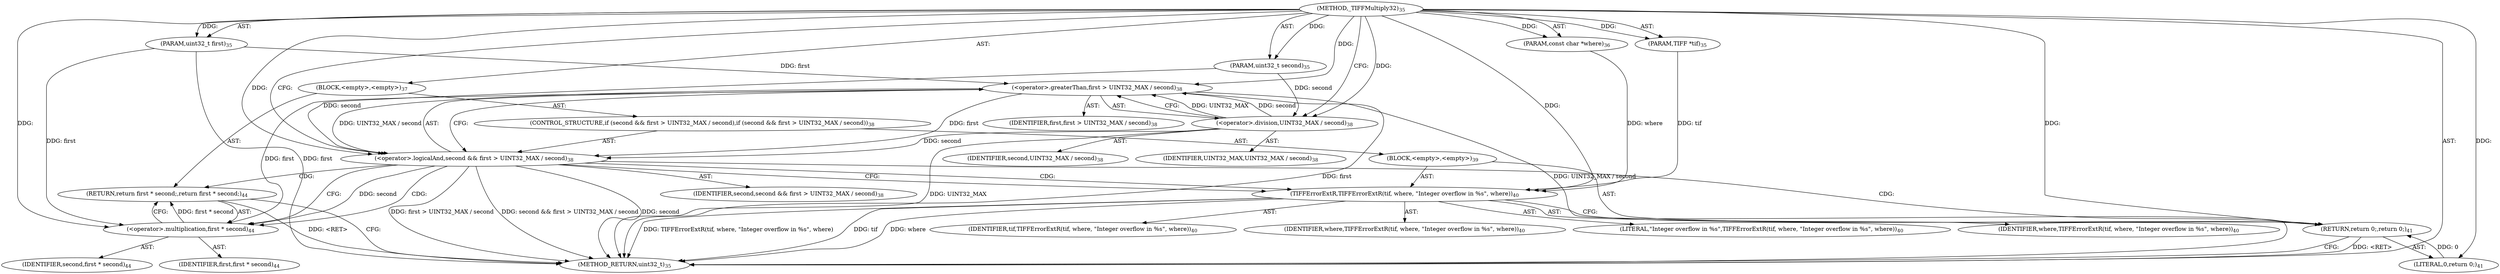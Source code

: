 digraph "_TIFFMultiply32" {  
"20639" [label = <(METHOD,_TIFFMultiply32)<SUB>35</SUB>> ]
"20640" [label = <(PARAM,TIFF *tif)<SUB>35</SUB>> ]
"20641" [label = <(PARAM,uint32_t first)<SUB>35</SUB>> ]
"20642" [label = <(PARAM,uint32_t second)<SUB>35</SUB>> ]
"20643" [label = <(PARAM,const char *where)<SUB>36</SUB>> ]
"20644" [label = <(BLOCK,&lt;empty&gt;,&lt;empty&gt;)<SUB>37</SUB>> ]
"20645" [label = <(CONTROL_STRUCTURE,if (second &amp;&amp; first &gt; UINT32_MAX / second),if (second &amp;&amp; first &gt; UINT32_MAX / second))<SUB>38</SUB>> ]
"20646" [label = <(&lt;operator&gt;.logicalAnd,second &amp;&amp; first &gt; UINT32_MAX / second)<SUB>38</SUB>> ]
"20647" [label = <(IDENTIFIER,second,second &amp;&amp; first &gt; UINT32_MAX / second)<SUB>38</SUB>> ]
"20648" [label = <(&lt;operator&gt;.greaterThan,first &gt; UINT32_MAX / second)<SUB>38</SUB>> ]
"20649" [label = <(IDENTIFIER,first,first &gt; UINT32_MAX / second)<SUB>38</SUB>> ]
"20650" [label = <(&lt;operator&gt;.division,UINT32_MAX / second)<SUB>38</SUB>> ]
"20651" [label = <(IDENTIFIER,UINT32_MAX,UINT32_MAX / second)<SUB>38</SUB>> ]
"20652" [label = <(IDENTIFIER,second,UINT32_MAX / second)<SUB>38</SUB>> ]
"20653" [label = <(BLOCK,&lt;empty&gt;,&lt;empty&gt;)<SUB>39</SUB>> ]
"20654" [label = <(TIFFErrorExtR,TIFFErrorExtR(tif, where, &quot;Integer overflow in %s&quot;, where))<SUB>40</SUB>> ]
"20655" [label = <(IDENTIFIER,tif,TIFFErrorExtR(tif, where, &quot;Integer overflow in %s&quot;, where))<SUB>40</SUB>> ]
"20656" [label = <(IDENTIFIER,where,TIFFErrorExtR(tif, where, &quot;Integer overflow in %s&quot;, where))<SUB>40</SUB>> ]
"20657" [label = <(LITERAL,&quot;Integer overflow in %s&quot;,TIFFErrorExtR(tif, where, &quot;Integer overflow in %s&quot;, where))<SUB>40</SUB>> ]
"20658" [label = <(IDENTIFIER,where,TIFFErrorExtR(tif, where, &quot;Integer overflow in %s&quot;, where))<SUB>40</SUB>> ]
"20659" [label = <(RETURN,return 0;,return 0;)<SUB>41</SUB>> ]
"20660" [label = <(LITERAL,0,return 0;)<SUB>41</SUB>> ]
"20661" [label = <(RETURN,return first * second;,return first * second;)<SUB>44</SUB>> ]
"20662" [label = <(&lt;operator&gt;.multiplication,first * second)<SUB>44</SUB>> ]
"20663" [label = <(IDENTIFIER,first,first * second)<SUB>44</SUB>> ]
"20664" [label = <(IDENTIFIER,second,first * second)<SUB>44</SUB>> ]
"20665" [label = <(METHOD_RETURN,uint32_t)<SUB>35</SUB>> ]
  "20639" -> "20640"  [ label = "AST: "] 
  "20639" -> "20641"  [ label = "AST: "] 
  "20639" -> "20642"  [ label = "AST: "] 
  "20639" -> "20643"  [ label = "AST: "] 
  "20639" -> "20644"  [ label = "AST: "] 
  "20639" -> "20665"  [ label = "AST: "] 
  "20644" -> "20645"  [ label = "AST: "] 
  "20644" -> "20661"  [ label = "AST: "] 
  "20645" -> "20646"  [ label = "AST: "] 
  "20645" -> "20653"  [ label = "AST: "] 
  "20646" -> "20647"  [ label = "AST: "] 
  "20646" -> "20648"  [ label = "AST: "] 
  "20648" -> "20649"  [ label = "AST: "] 
  "20648" -> "20650"  [ label = "AST: "] 
  "20650" -> "20651"  [ label = "AST: "] 
  "20650" -> "20652"  [ label = "AST: "] 
  "20653" -> "20654"  [ label = "AST: "] 
  "20653" -> "20659"  [ label = "AST: "] 
  "20654" -> "20655"  [ label = "AST: "] 
  "20654" -> "20656"  [ label = "AST: "] 
  "20654" -> "20657"  [ label = "AST: "] 
  "20654" -> "20658"  [ label = "AST: "] 
  "20659" -> "20660"  [ label = "AST: "] 
  "20661" -> "20662"  [ label = "AST: "] 
  "20662" -> "20663"  [ label = "AST: "] 
  "20662" -> "20664"  [ label = "AST: "] 
  "20661" -> "20665"  [ label = "CFG: "] 
  "20646" -> "20654"  [ label = "CFG: "] 
  "20646" -> "20662"  [ label = "CFG: "] 
  "20662" -> "20661"  [ label = "CFG: "] 
  "20648" -> "20646"  [ label = "CFG: "] 
  "20654" -> "20659"  [ label = "CFG: "] 
  "20659" -> "20665"  [ label = "CFG: "] 
  "20650" -> "20648"  [ label = "CFG: "] 
  "20639" -> "20646"  [ label = "CFG: "] 
  "20639" -> "20650"  [ label = "CFG: "] 
  "20659" -> "20665"  [ label = "DDG: &lt;RET&gt;"] 
  "20661" -> "20665"  [ label = "DDG: &lt;RET&gt;"] 
  "20641" -> "20665"  [ label = "DDG: first"] 
  "20646" -> "20665"  [ label = "DDG: second"] 
  "20648" -> "20665"  [ label = "DDG: first"] 
  "20648" -> "20665"  [ label = "DDG: UINT32_MAX / second"] 
  "20646" -> "20665"  [ label = "DDG: first &gt; UINT32_MAX / second"] 
  "20646" -> "20665"  [ label = "DDG: second &amp;&amp; first &gt; UINT32_MAX / second"] 
  "20654" -> "20665"  [ label = "DDG: tif"] 
  "20654" -> "20665"  [ label = "DDG: where"] 
  "20654" -> "20665"  [ label = "DDG: TIFFErrorExtR(tif, where, &quot;Integer overflow in %s&quot;, where)"] 
  "20650" -> "20665"  [ label = "DDG: UINT32_MAX"] 
  "20639" -> "20640"  [ label = "DDG: "] 
  "20639" -> "20641"  [ label = "DDG: "] 
  "20639" -> "20642"  [ label = "DDG: "] 
  "20639" -> "20643"  [ label = "DDG: "] 
  "20662" -> "20661"  [ label = "DDG: first * second"] 
  "20650" -> "20646"  [ label = "DDG: second"] 
  "20642" -> "20646"  [ label = "DDG: second"] 
  "20639" -> "20646"  [ label = "DDG: "] 
  "20648" -> "20646"  [ label = "DDG: first"] 
  "20648" -> "20646"  [ label = "DDG: UINT32_MAX / second"] 
  "20660" -> "20659"  [ label = "DDG: 0"] 
  "20639" -> "20659"  [ label = "DDG: "] 
  "20648" -> "20662"  [ label = "DDG: first"] 
  "20641" -> "20662"  [ label = "DDG: first"] 
  "20639" -> "20662"  [ label = "DDG: "] 
  "20646" -> "20662"  [ label = "DDG: second"] 
  "20641" -> "20648"  [ label = "DDG: first"] 
  "20639" -> "20648"  [ label = "DDG: "] 
  "20650" -> "20648"  [ label = "DDG: UINT32_MAX"] 
  "20650" -> "20648"  [ label = "DDG: second"] 
  "20640" -> "20654"  [ label = "DDG: tif"] 
  "20639" -> "20654"  [ label = "DDG: "] 
  "20643" -> "20654"  [ label = "DDG: where"] 
  "20639" -> "20660"  [ label = "DDG: "] 
  "20639" -> "20650"  [ label = "DDG: "] 
  "20642" -> "20650"  [ label = "DDG: second"] 
  "20646" -> "20662"  [ label = "CDG: "] 
  "20646" -> "20654"  [ label = "CDG: "] 
  "20646" -> "20661"  [ label = "CDG: "] 
  "20646" -> "20659"  [ label = "CDG: "] 
}
